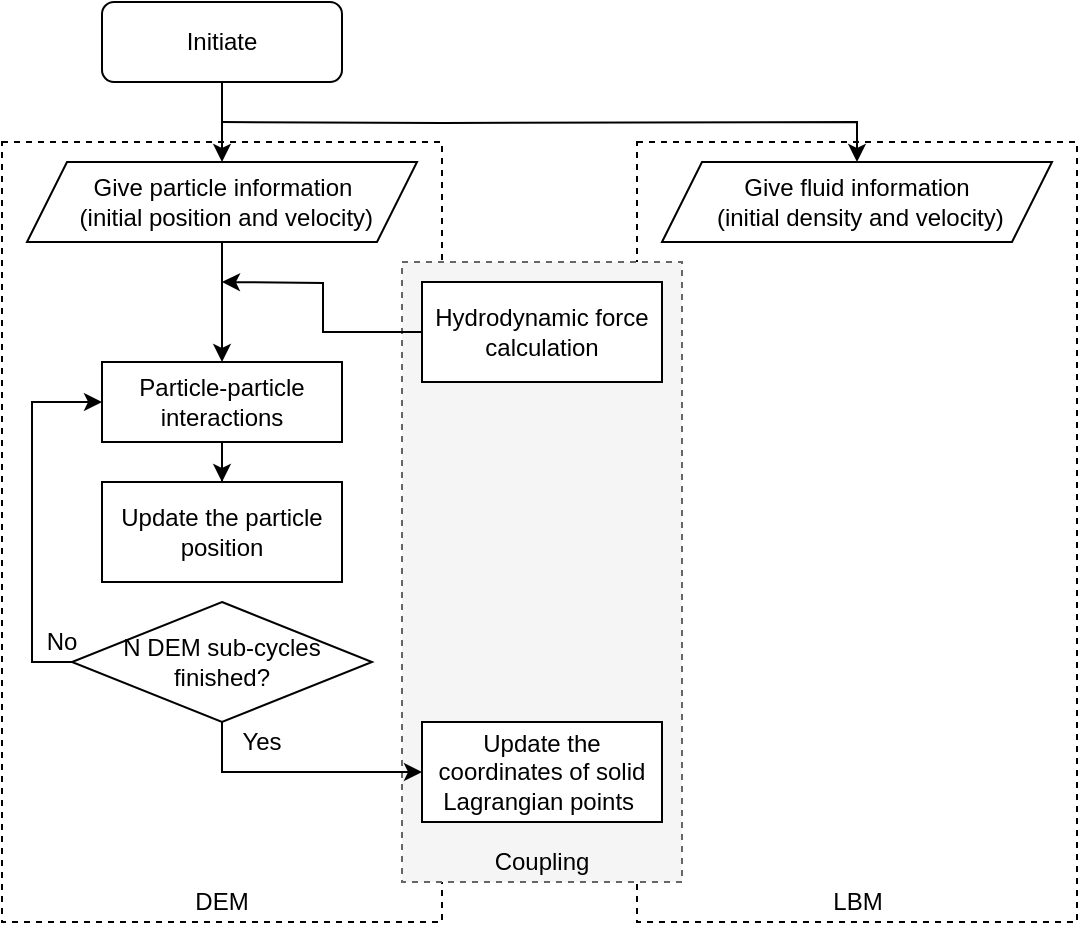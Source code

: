 <mxfile version="13.6.5" type="github">
  <diagram id="C5RBs43oDa-KdzZeNtuy" name="Page-1">
    <mxGraphModel dx="1186" dy="681" grid="1" gridSize="10" guides="1" tooltips="1" connect="1" arrows="1" fold="1" page="1" pageScale="1" pageWidth="827" pageHeight="1169" math="0" shadow="0">
      <root>
        <mxCell id="WIyWlLk6GJQsqaUBKTNV-0" />
        <mxCell id="WIyWlLk6GJQsqaUBKTNV-1" parent="WIyWlLk6GJQsqaUBKTNV-0" />
        <mxCell id="5kI2YmAKgkf4STwn7-c3-12" value="" style="rounded=0;whiteSpace=wrap;html=1;dashed=1;fillColor=none;" vertex="1" parent="WIyWlLk6GJQsqaUBKTNV-1">
          <mxGeometry x="427.5" y="150" width="220" height="390" as="geometry" />
        </mxCell>
        <mxCell id="5kI2YmAKgkf4STwn7-c3-11" value="" style="rounded=0;whiteSpace=wrap;html=1;dashed=1;fillColor=none;" vertex="1" parent="WIyWlLk6GJQsqaUBKTNV-1">
          <mxGeometry x="110" y="150" width="220" height="390" as="geometry" />
        </mxCell>
        <mxCell id="5kI2YmAKgkf4STwn7-c3-15" value="" style="rounded=0;whiteSpace=wrap;html=1;dashed=1;fillColor=#f5f5f5;strokeColor=#666666;fontColor=#333333;" vertex="1" parent="WIyWlLk6GJQsqaUBKTNV-1">
          <mxGeometry x="310" y="210" width="140" height="310" as="geometry" />
        </mxCell>
        <mxCell id="5kI2YmAKgkf4STwn7-c3-5" style="edgeStyle=orthogonalEdgeStyle;rounded=0;orthogonalLoop=1;jettySize=auto;html=1;entryX=0.5;entryY=0;entryDx=0;entryDy=0;" edge="1" parent="WIyWlLk6GJQsqaUBKTNV-1" target="5kI2YmAKgkf4STwn7-c3-3">
          <mxGeometry relative="1" as="geometry">
            <mxPoint x="220" y="140" as="sourcePoint" />
          </mxGeometry>
        </mxCell>
        <mxCell id="5kI2YmAKgkf4STwn7-c3-6" style="edgeStyle=orthogonalEdgeStyle;rounded=0;orthogonalLoop=1;jettySize=auto;html=1;exitX=0.5;exitY=1;exitDx=0;exitDy=0;entryX=0.5;entryY=0;entryDx=0;entryDy=0;" edge="1" parent="WIyWlLk6GJQsqaUBKTNV-1" source="WIyWlLk6GJQsqaUBKTNV-3" target="5kI2YmAKgkf4STwn7-c3-0">
          <mxGeometry relative="1" as="geometry" />
        </mxCell>
        <mxCell id="WIyWlLk6GJQsqaUBKTNV-3" value="Initiate" style="rounded=1;whiteSpace=wrap;html=1;fontSize=12;glass=0;strokeWidth=1;shadow=0;" parent="WIyWlLk6GJQsqaUBKTNV-1" vertex="1">
          <mxGeometry x="160" y="80" width="120" height="40" as="geometry" />
        </mxCell>
        <mxCell id="5kI2YmAKgkf4STwn7-c3-21" style="edgeStyle=orthogonalEdgeStyle;rounded=0;orthogonalLoop=1;jettySize=auto;html=1;exitX=0.5;exitY=1;exitDx=0;exitDy=0;entryX=0.5;entryY=0;entryDx=0;entryDy=0;" edge="1" parent="WIyWlLk6GJQsqaUBKTNV-1" source="5kI2YmAKgkf4STwn7-c3-0" target="5kI2YmAKgkf4STwn7-c3-8">
          <mxGeometry relative="1" as="geometry" />
        </mxCell>
        <mxCell id="5kI2YmAKgkf4STwn7-c3-0" value="Give particle information&lt;br&gt;&amp;nbsp;(initial position and velocity)" style="shape=parallelogram;perimeter=parallelogramPerimeter;whiteSpace=wrap;html=1;fixedSize=1;" vertex="1" parent="WIyWlLk6GJQsqaUBKTNV-1">
          <mxGeometry x="122.5" y="160" width="195" height="40" as="geometry" />
        </mxCell>
        <mxCell id="5kI2YmAKgkf4STwn7-c3-3" value="Give fluid information&lt;br&gt;&amp;nbsp;(initial density and velocity)" style="shape=parallelogram;perimeter=parallelogramPerimeter;whiteSpace=wrap;html=1;fixedSize=1;" vertex="1" parent="WIyWlLk6GJQsqaUBKTNV-1">
          <mxGeometry x="440" y="160" width="195" height="40" as="geometry" />
        </mxCell>
        <mxCell id="5kI2YmAKgkf4STwn7-c3-7" value="Update the particle position" style="rounded=0;whiteSpace=wrap;html=1;" vertex="1" parent="WIyWlLk6GJQsqaUBKTNV-1">
          <mxGeometry x="160" y="320" width="120" height="50" as="geometry" />
        </mxCell>
        <mxCell id="5kI2YmAKgkf4STwn7-c3-23" style="edgeStyle=orthogonalEdgeStyle;rounded=0;orthogonalLoop=1;jettySize=auto;html=1;exitX=0.5;exitY=1;exitDx=0;exitDy=0;" edge="1" parent="WIyWlLk6GJQsqaUBKTNV-1" source="5kI2YmAKgkf4STwn7-c3-8" target="5kI2YmAKgkf4STwn7-c3-7">
          <mxGeometry relative="1" as="geometry" />
        </mxCell>
        <mxCell id="5kI2YmAKgkf4STwn7-c3-8" value="Particle-particle interactions" style="rounded=0;whiteSpace=wrap;html=1;" vertex="1" parent="WIyWlLk6GJQsqaUBKTNV-1">
          <mxGeometry x="160" y="260" width="120" height="40" as="geometry" />
        </mxCell>
        <mxCell id="5kI2YmAKgkf4STwn7-c3-13" value="DEM" style="text;html=1;strokeColor=none;fillColor=none;align=center;verticalAlign=middle;whiteSpace=wrap;rounded=0;dashed=1;" vertex="1" parent="WIyWlLk6GJQsqaUBKTNV-1">
          <mxGeometry x="200" y="520" width="40" height="20" as="geometry" />
        </mxCell>
        <mxCell id="5kI2YmAKgkf4STwn7-c3-14" value="LBM" style="text;html=1;strokeColor=none;fillColor=none;align=center;verticalAlign=middle;whiteSpace=wrap;rounded=0;dashed=1;" vertex="1" parent="WIyWlLk6GJQsqaUBKTNV-1">
          <mxGeometry x="517.5" y="520" width="40" height="20" as="geometry" />
        </mxCell>
        <mxCell id="5kI2YmAKgkf4STwn7-c3-16" value="Coupling" style="text;html=1;strokeColor=none;fillColor=none;align=center;verticalAlign=middle;whiteSpace=wrap;rounded=0;dashed=1;" vertex="1" parent="WIyWlLk6GJQsqaUBKTNV-1">
          <mxGeometry x="360" y="500" width="40" height="20" as="geometry" />
        </mxCell>
        <mxCell id="5kI2YmAKgkf4STwn7-c3-25" style="edgeStyle=orthogonalEdgeStyle;rounded=0;orthogonalLoop=1;jettySize=auto;html=1;exitX=0;exitY=0.5;exitDx=0;exitDy=0;entryX=0;entryY=0.5;entryDx=0;entryDy=0;" edge="1" parent="WIyWlLk6GJQsqaUBKTNV-1" source="5kI2YmAKgkf4STwn7-c3-17" target="5kI2YmAKgkf4STwn7-c3-8">
          <mxGeometry relative="1" as="geometry" />
        </mxCell>
        <mxCell id="5kI2YmAKgkf4STwn7-c3-28" style="edgeStyle=orthogonalEdgeStyle;rounded=0;orthogonalLoop=1;jettySize=auto;html=1;exitX=0.5;exitY=1;exitDx=0;exitDy=0;entryX=0;entryY=0.5;entryDx=0;entryDy=0;" edge="1" parent="WIyWlLk6GJQsqaUBKTNV-1" source="5kI2YmAKgkf4STwn7-c3-17" target="5kI2YmAKgkf4STwn7-c3-26">
          <mxGeometry relative="1" as="geometry" />
        </mxCell>
        <mxCell id="5kI2YmAKgkf4STwn7-c3-17" value="N DEM sub-cycles finished?" style="rhombus;whiteSpace=wrap;html=1;" vertex="1" parent="WIyWlLk6GJQsqaUBKTNV-1">
          <mxGeometry x="145" y="380" width="150" height="60" as="geometry" />
        </mxCell>
        <mxCell id="5kI2YmAKgkf4STwn7-c3-24" style="edgeStyle=orthogonalEdgeStyle;rounded=0;orthogonalLoop=1;jettySize=auto;html=1;exitX=0;exitY=0.5;exitDx=0;exitDy=0;" edge="1" parent="WIyWlLk6GJQsqaUBKTNV-1" source="5kI2YmAKgkf4STwn7-c3-18">
          <mxGeometry relative="1" as="geometry">
            <mxPoint x="220" y="220" as="targetPoint" />
          </mxGeometry>
        </mxCell>
        <mxCell id="5kI2YmAKgkf4STwn7-c3-18" value="Hydrodynamic force calculation" style="rounded=0;whiteSpace=wrap;html=1;" vertex="1" parent="WIyWlLk6GJQsqaUBKTNV-1">
          <mxGeometry x="320" y="220" width="120" height="50" as="geometry" />
        </mxCell>
        <mxCell id="5kI2YmAKgkf4STwn7-c3-26" value="Update the coordinates of solid Lagrangian points&amp;nbsp;" style="rounded=0;whiteSpace=wrap;html=1;" vertex="1" parent="WIyWlLk6GJQsqaUBKTNV-1">
          <mxGeometry x="320" y="440" width="120" height="50" as="geometry" />
        </mxCell>
        <mxCell id="5kI2YmAKgkf4STwn7-c3-29" value="Yes" style="text;html=1;strokeColor=none;fillColor=none;align=center;verticalAlign=middle;whiteSpace=wrap;rounded=0;" vertex="1" parent="WIyWlLk6GJQsqaUBKTNV-1">
          <mxGeometry x="220" y="440" width="40" height="20" as="geometry" />
        </mxCell>
        <mxCell id="5kI2YmAKgkf4STwn7-c3-30" value="No" style="text;html=1;strokeColor=none;fillColor=none;align=center;verticalAlign=middle;whiteSpace=wrap;rounded=0;" vertex="1" parent="WIyWlLk6GJQsqaUBKTNV-1">
          <mxGeometry x="120" y="390" width="40" height="20" as="geometry" />
        </mxCell>
      </root>
    </mxGraphModel>
  </diagram>
</mxfile>
